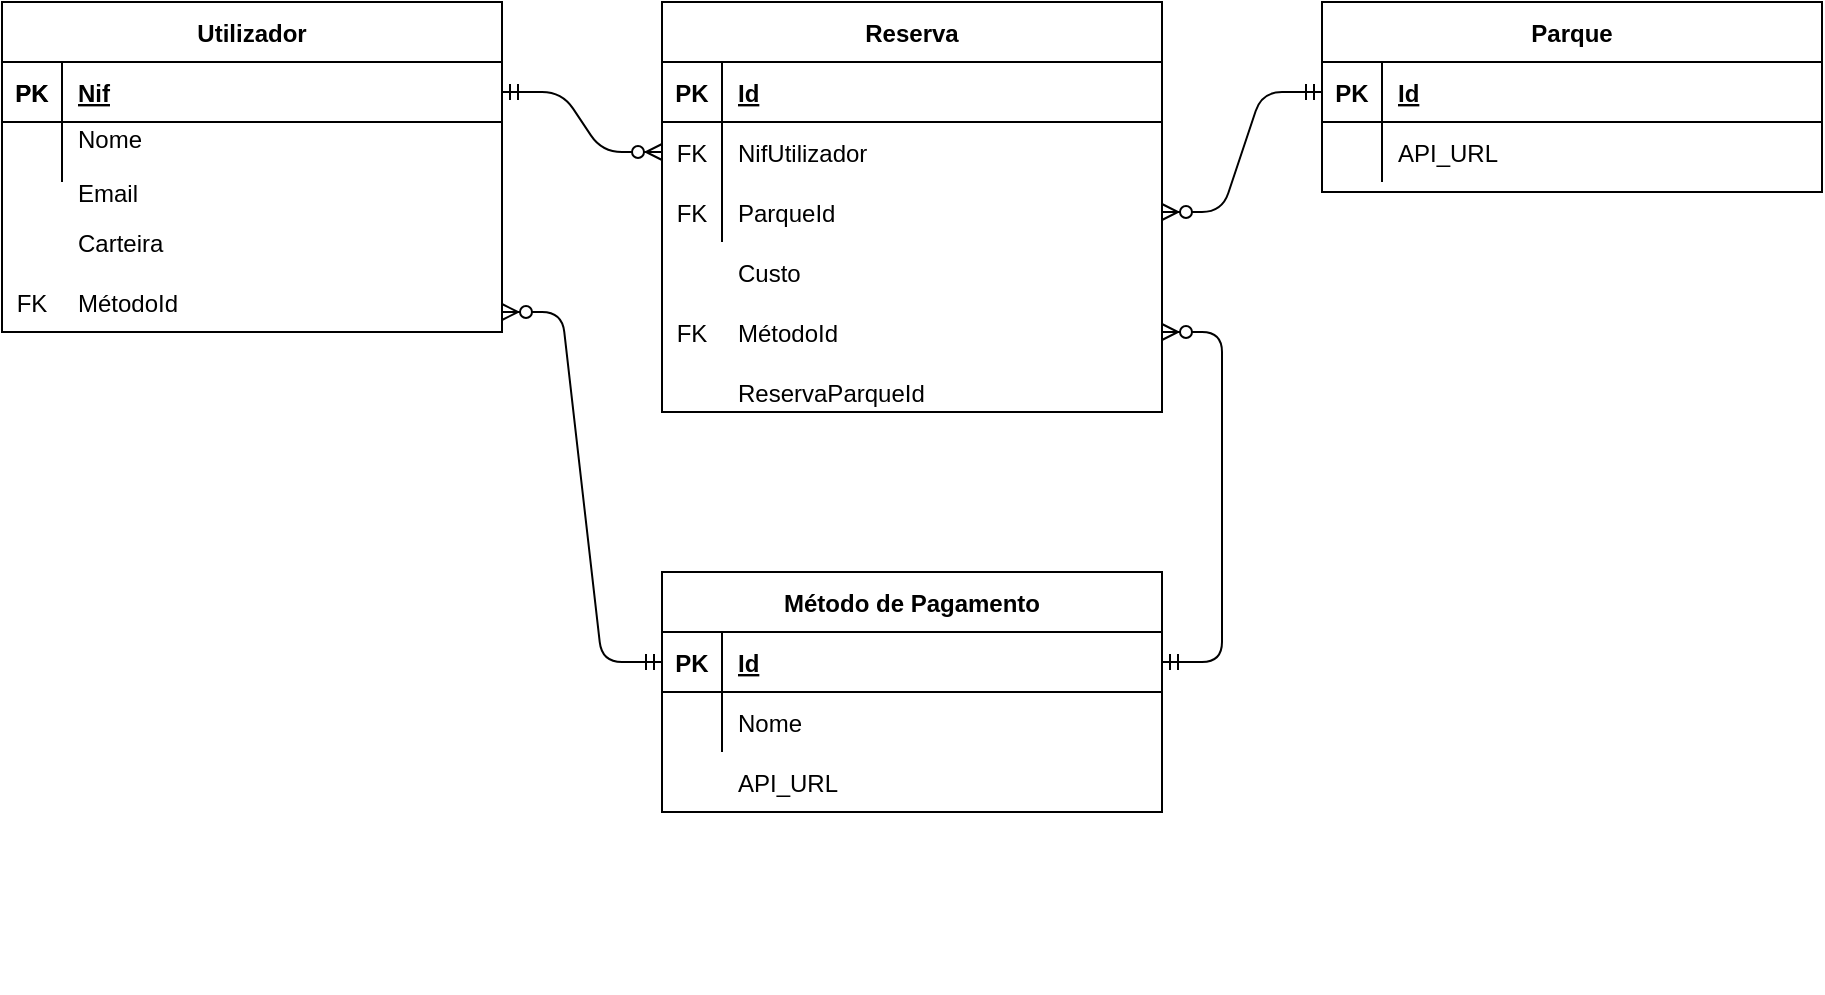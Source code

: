 <mxfile version="14.1.8" type="device"><diagram id="R2lEEEUBdFMjLlhIrx00" name="Page-1"><mxGraphModel dx="1744" dy="1667" grid="1" gridSize="10" guides="1" tooltips="1" connect="1" arrows="1" fold="1" page="1" pageScale="1" pageWidth="850" pageHeight="1100" math="0" shadow="0" extFonts="Permanent Marker^https://fonts.googleapis.com/css?family=Permanent+Marker"><root><mxCell id="0"/><mxCell id="1" parent="0"/><mxCell id="C-vyLk0tnHw3VtMMgP7b-13" value="Reserva" style="shape=table;startSize=30;container=1;collapsible=1;childLayout=tableLayout;fixedRows=1;rowLines=0;fontStyle=1;align=center;resizeLast=1;" parent="1" vertex="1"><mxGeometry x="80" y="-15" width="250" height="205" as="geometry"/></mxCell><mxCell id="C-vyLk0tnHw3VtMMgP7b-14" value="" style="shape=partialRectangle;collapsible=0;dropTarget=0;pointerEvents=0;fillColor=none;points=[[0,0.5],[1,0.5]];portConstraint=eastwest;top=0;left=0;right=0;bottom=1;" parent="C-vyLk0tnHw3VtMMgP7b-13" vertex="1"><mxGeometry y="30" width="250" height="30" as="geometry"/></mxCell><mxCell id="C-vyLk0tnHw3VtMMgP7b-15" value="PK" style="shape=partialRectangle;overflow=hidden;connectable=0;fillColor=none;top=0;left=0;bottom=0;right=0;fontStyle=1;" parent="C-vyLk0tnHw3VtMMgP7b-14" vertex="1"><mxGeometry width="30" height="30" as="geometry"/></mxCell><mxCell id="C-vyLk0tnHw3VtMMgP7b-16" value="Id" style="shape=partialRectangle;overflow=hidden;connectable=0;fillColor=none;top=0;left=0;bottom=0;right=0;align=left;spacingLeft=6;fontStyle=5;" parent="C-vyLk0tnHw3VtMMgP7b-14" vertex="1"><mxGeometry x="30" width="220" height="30" as="geometry"/></mxCell><mxCell id="C-vyLk0tnHw3VtMMgP7b-17" value="" style="shape=partialRectangle;collapsible=0;dropTarget=0;pointerEvents=0;fillColor=none;points=[[0,0.5],[1,0.5]];portConstraint=eastwest;top=0;left=0;right=0;bottom=0;" parent="C-vyLk0tnHw3VtMMgP7b-13" vertex="1"><mxGeometry y="60" width="250" height="30" as="geometry"/></mxCell><mxCell id="C-vyLk0tnHw3VtMMgP7b-18" value="FK" style="shape=partialRectangle;overflow=hidden;connectable=0;fillColor=none;top=0;left=0;bottom=0;right=0;" parent="C-vyLk0tnHw3VtMMgP7b-17" vertex="1"><mxGeometry width="30" height="30" as="geometry"/></mxCell><mxCell id="C-vyLk0tnHw3VtMMgP7b-19" value="NifUtilizador" style="shape=partialRectangle;overflow=hidden;connectable=0;fillColor=none;top=0;left=0;bottom=0;right=0;align=left;spacingLeft=6;" parent="C-vyLk0tnHw3VtMMgP7b-17" vertex="1"><mxGeometry x="30" width="220" height="30" as="geometry"/></mxCell><mxCell id="C-vyLk0tnHw3VtMMgP7b-20" value="" style="shape=partialRectangle;collapsible=0;dropTarget=0;pointerEvents=0;fillColor=none;points=[[0,0.5],[1,0.5]];portConstraint=eastwest;top=0;left=0;right=0;bottom=0;" parent="C-vyLk0tnHw3VtMMgP7b-13" vertex="1"><mxGeometry y="90" width="250" height="30" as="geometry"/></mxCell><mxCell id="C-vyLk0tnHw3VtMMgP7b-21" value="" style="shape=partialRectangle;overflow=hidden;connectable=0;fillColor=none;top=0;left=0;bottom=0;right=0;" parent="C-vyLk0tnHw3VtMMgP7b-20" vertex="1"><mxGeometry width="30" height="30" as="geometry"/></mxCell><mxCell id="C-vyLk0tnHw3VtMMgP7b-22" value="ParqueId" style="shape=partialRectangle;overflow=hidden;connectable=0;fillColor=none;top=0;left=0;bottom=0;right=0;align=left;spacingLeft=6;" parent="C-vyLk0tnHw3VtMMgP7b-20" vertex="1"><mxGeometry x="30" width="220" height="30" as="geometry"/></mxCell><mxCell id="C-vyLk0tnHw3VtMMgP7b-23" value="Utilizador" style="shape=table;startSize=30;container=1;collapsible=1;childLayout=tableLayout;fixedRows=1;rowLines=0;fontStyle=1;align=center;resizeLast=1;" parent="1" vertex="1"><mxGeometry x="-250" y="-15" width="250" height="165" as="geometry"/></mxCell><mxCell id="C-vyLk0tnHw3VtMMgP7b-24" value="" style="shape=partialRectangle;collapsible=0;dropTarget=0;pointerEvents=0;fillColor=none;points=[[0,0.5],[1,0.5]];portConstraint=eastwest;top=0;left=0;right=0;bottom=1;" parent="C-vyLk0tnHw3VtMMgP7b-23" vertex="1"><mxGeometry y="30" width="250" height="30" as="geometry"/></mxCell><mxCell id="C-vyLk0tnHw3VtMMgP7b-25" value="PK" style="shape=partialRectangle;overflow=hidden;connectable=0;fillColor=none;top=0;left=0;bottom=0;right=0;fontStyle=1;" parent="C-vyLk0tnHw3VtMMgP7b-24" vertex="1"><mxGeometry width="30" height="30" as="geometry"/></mxCell><mxCell id="C-vyLk0tnHw3VtMMgP7b-26" value="Nif" style="shape=partialRectangle;overflow=hidden;connectable=0;fillColor=none;top=0;left=0;bottom=0;right=0;align=left;spacingLeft=6;fontStyle=5;" parent="C-vyLk0tnHw3VtMMgP7b-24" vertex="1"><mxGeometry x="30" width="220" height="30" as="geometry"/></mxCell><mxCell id="C-vyLk0tnHw3VtMMgP7b-27" value="" style="shape=partialRectangle;collapsible=0;dropTarget=0;pointerEvents=0;fillColor=none;points=[[0,0.5],[1,0.5]];portConstraint=eastwest;top=0;left=0;right=0;bottom=0;" parent="C-vyLk0tnHw3VtMMgP7b-23" vertex="1"><mxGeometry y="60" width="250" height="30" as="geometry"/></mxCell><mxCell id="C-vyLk0tnHw3VtMMgP7b-28" value="" style="shape=partialRectangle;overflow=hidden;connectable=0;fillColor=none;top=0;left=0;bottom=0;right=0;" parent="C-vyLk0tnHw3VtMMgP7b-27" vertex="1"><mxGeometry width="30" height="30" as="geometry"/></mxCell><mxCell id="C-vyLk0tnHw3VtMMgP7b-29" value="Nome&#10;" style="shape=partialRectangle;overflow=hidden;connectable=0;fillColor=none;top=0;left=0;bottom=0;right=0;align=left;spacingLeft=6;" parent="C-vyLk0tnHw3VtMMgP7b-27" vertex="1"><mxGeometry x="30" width="220" height="30" as="geometry"/></mxCell><mxCell id="uPfniMxNRSNs1C-RDcd4-1" value="Email" style="shape=partialRectangle;overflow=hidden;connectable=0;fillColor=none;top=0;left=0;bottom=0;right=0;align=left;spacingLeft=6;" parent="1" vertex="1"><mxGeometry x="-220" y="65" width="220" height="30" as="geometry"/></mxCell><mxCell id="uPfniMxNRSNs1C-RDcd4-10" value="FK" style="shape=partialRectangle;overflow=hidden;connectable=0;fillColor=none;top=0;left=0;bottom=0;right=0;" parent="1" vertex="1"><mxGeometry x="80" y="75" width="30" height="30" as="geometry"/></mxCell><mxCell id="uPfniMxNRSNs1C-RDcd4-38" value="" style="edgeStyle=entityRelationEdgeStyle;fontSize=12;html=1;endArrow=ERzeroToMany;startArrow=ERmandOne;entryX=0;entryY=0.5;entryDx=0;entryDy=0;startFill=0;endFill=1;exitX=1;exitY=0.5;exitDx=0;exitDy=0;" parent="1" source="C-vyLk0tnHw3VtMMgP7b-24" target="C-vyLk0tnHw3VtMMgP7b-17" edge="1"><mxGeometry width="100" height="100" relative="1" as="geometry"><mxPoint x="-40" y="30" as="sourcePoint"/><mxPoint x="50" y="-40" as="targetPoint"/></mxGeometry></mxCell><mxCell id="H_MGkfjJHt6eu8A_M0wW-10" value="Custo" style="shape=partialRectangle;overflow=hidden;connectable=0;fillColor=none;top=0;left=0;bottom=0;right=0;align=left;spacingLeft=6;" parent="1" vertex="1"><mxGeometry x="110" y="105" width="220" height="30" as="geometry"/></mxCell><mxCell id="H_MGkfjJHt6eu8A_M0wW-11" value="Carteira" style="shape=partialRectangle;overflow=hidden;connectable=0;fillColor=none;top=0;left=0;bottom=0;right=0;align=left;spacingLeft=6;" parent="1" vertex="1"><mxGeometry x="-220" y="90" width="220" height="30" as="geometry"/></mxCell><mxCell id="H_MGkfjJHt6eu8A_M0wW-12" value="MétodoId" style="shape=partialRectangle;overflow=hidden;connectable=0;fillColor=none;top=0;left=0;bottom=0;right=0;align=left;spacingLeft=6;" parent="1" vertex="1"><mxGeometry x="110" y="135" width="220" height="30" as="geometry"/></mxCell><mxCell id="H_MGkfjJHt6eu8A_M0wW-13" value="MétodoId" style="shape=partialRectangle;overflow=hidden;connectable=0;fillColor=none;top=0;left=0;bottom=0;right=0;align=left;spacingLeft=6;" parent="1" vertex="1"><mxGeometry x="-220" y="120" width="220" height="30" as="geometry"/></mxCell><mxCell id="H_MGkfjJHt6eu8A_M0wW-34" value="PK" style="shape=partialRectangle;overflow=hidden;connectable=0;fillColor=none;top=0;left=0;bottom=0;right=0;fontStyle=1;" parent="1" vertex="1"><mxGeometry x="-250" y="15" width="30" height="30" as="geometry"/></mxCell><mxCell id="H_MGkfjJHt6eu8A_M0wW-35" value="" style="shape=partialRectangle;overflow=hidden;connectable=0;fillColor=none;top=0;left=0;bottom=0;right=0;" parent="1" vertex="1"><mxGeometry x="-250" y="45" width="30" height="30" as="geometry"/></mxCell><mxCell id="H_MGkfjJHt6eu8A_M0wW-111" value="Parque" style="shape=table;startSize=30;container=1;collapsible=1;childLayout=tableLayout;fixedRows=1;rowLines=0;fontStyle=1;align=center;resizeLast=1;" parent="1" vertex="1"><mxGeometry x="410" y="-15" width="250" height="95" as="geometry"/></mxCell><mxCell id="H_MGkfjJHt6eu8A_M0wW-112" value="" style="shape=partialRectangle;collapsible=0;dropTarget=0;pointerEvents=0;fillColor=none;points=[[0,0.5],[1,0.5]];portConstraint=eastwest;top=0;left=0;right=0;bottom=1;" parent="H_MGkfjJHt6eu8A_M0wW-111" vertex="1"><mxGeometry y="30" width="250" height="30" as="geometry"/></mxCell><mxCell id="H_MGkfjJHt6eu8A_M0wW-113" value="PK" style="shape=partialRectangle;overflow=hidden;connectable=0;fillColor=none;top=0;left=0;bottom=0;right=0;fontStyle=1;" parent="H_MGkfjJHt6eu8A_M0wW-112" vertex="1"><mxGeometry width="30" height="30" as="geometry"/></mxCell><mxCell id="H_MGkfjJHt6eu8A_M0wW-114" value="Id" style="shape=partialRectangle;overflow=hidden;connectable=0;fillColor=none;top=0;left=0;bottom=0;right=0;align=left;spacingLeft=6;fontStyle=5;" parent="H_MGkfjJHt6eu8A_M0wW-112" vertex="1"><mxGeometry x="30" width="220" height="30" as="geometry"/></mxCell><mxCell id="H_MGkfjJHt6eu8A_M0wW-115" value="" style="shape=partialRectangle;collapsible=0;dropTarget=0;pointerEvents=0;fillColor=none;points=[[0,0.5],[1,0.5]];portConstraint=eastwest;top=0;left=0;right=0;bottom=0;" parent="H_MGkfjJHt6eu8A_M0wW-111" vertex="1"><mxGeometry y="60" width="250" height="30" as="geometry"/></mxCell><mxCell id="H_MGkfjJHt6eu8A_M0wW-116" value="" style="shape=partialRectangle;overflow=hidden;connectable=0;fillColor=none;top=0;left=0;bottom=0;right=0;" parent="H_MGkfjJHt6eu8A_M0wW-115" vertex="1"><mxGeometry width="30" height="30" as="geometry"/></mxCell><mxCell id="H_MGkfjJHt6eu8A_M0wW-117" value="" style="shape=partialRectangle;overflow=hidden;connectable=0;fillColor=none;top=0;left=0;bottom=0;right=0;align=left;spacingLeft=6;" parent="H_MGkfjJHt6eu8A_M0wW-115" vertex="1"><mxGeometry x="30" width="220" height="30" as="geometry"/></mxCell><mxCell id="H_MGkfjJHt6eu8A_M0wW-118" value="" style="shape=partialRectangle;overflow=hidden;connectable=0;fillColor=none;top=0;left=0;bottom=0;right=0;align=left;spacingLeft=6;" parent="1" vertex="1"><mxGeometry x="-240" y="420" width="220" height="30" as="geometry"/></mxCell><mxCell id="H_MGkfjJHt6eu8A_M0wW-120" value="" style="shape=partialRectangle;overflow=hidden;connectable=0;fillColor=none;top=0;left=0;bottom=0;right=0;align=left;spacingLeft=6;" parent="1" vertex="1"><mxGeometry x="-240" y="450" width="220" height="30" as="geometry"/></mxCell><mxCell id="y2zFeEls5KG-QXAh1viX-1" value="API_URL" style="shape=partialRectangle;overflow=hidden;connectable=0;fillColor=none;top=0;left=0;bottom=0;right=0;align=left;spacingLeft=6;" parent="1" vertex="1"><mxGeometry x="440" y="45" width="220" height="30" as="geometry"/></mxCell><mxCell id="VtBUJFhKD9UVIZgG9fQY-17" value="Método de Pagamento" style="shape=table;startSize=30;container=1;collapsible=1;childLayout=tableLayout;fixedRows=1;rowLines=0;fontStyle=1;align=center;resizeLast=1;" parent="1" vertex="1"><mxGeometry x="80" y="270" width="250" height="120" as="geometry"/></mxCell><mxCell id="VtBUJFhKD9UVIZgG9fQY-18" value="" style="shape=partialRectangle;collapsible=0;dropTarget=0;pointerEvents=0;fillColor=none;points=[[0,0.5],[1,0.5]];portConstraint=eastwest;top=0;left=0;right=0;bottom=1;" parent="VtBUJFhKD9UVIZgG9fQY-17" vertex="1"><mxGeometry y="30" width="250" height="30" as="geometry"/></mxCell><mxCell id="VtBUJFhKD9UVIZgG9fQY-19" value="PK" style="shape=partialRectangle;overflow=hidden;connectable=0;fillColor=none;top=0;left=0;bottom=0;right=0;fontStyle=1;" parent="VtBUJFhKD9UVIZgG9fQY-18" vertex="1"><mxGeometry width="30" height="30" as="geometry"/></mxCell><mxCell id="VtBUJFhKD9UVIZgG9fQY-20" value="Id" style="shape=partialRectangle;overflow=hidden;connectable=0;fillColor=none;top=0;left=0;bottom=0;right=0;align=left;spacingLeft=6;fontStyle=5;" parent="VtBUJFhKD9UVIZgG9fQY-18" vertex="1"><mxGeometry x="30" width="220" height="30" as="geometry"/></mxCell><mxCell id="VtBUJFhKD9UVIZgG9fQY-21" value="" style="shape=partialRectangle;collapsible=0;dropTarget=0;pointerEvents=0;fillColor=none;points=[[0,0.5],[1,0.5]];portConstraint=eastwest;top=0;left=0;right=0;bottom=0;" parent="VtBUJFhKD9UVIZgG9fQY-17" vertex="1"><mxGeometry y="60" width="250" height="30" as="geometry"/></mxCell><mxCell id="VtBUJFhKD9UVIZgG9fQY-22" value="" style="shape=partialRectangle;overflow=hidden;connectable=0;fillColor=none;top=0;left=0;bottom=0;right=0;" parent="VtBUJFhKD9UVIZgG9fQY-21" vertex="1"><mxGeometry width="30" height="30" as="geometry"/></mxCell><mxCell id="VtBUJFhKD9UVIZgG9fQY-23" value="Nome" style="shape=partialRectangle;overflow=hidden;connectable=0;fillColor=none;top=0;left=0;bottom=0;right=0;align=left;spacingLeft=6;" parent="VtBUJFhKD9UVIZgG9fQY-21" vertex="1"><mxGeometry x="30" width="220" height="30" as="geometry"/></mxCell><mxCell id="VtBUJFhKD9UVIZgG9fQY-26" value="FK" style="shape=partialRectangle;overflow=hidden;connectable=0;fillColor=none;top=0;left=0;bottom=0;right=0;" parent="1" vertex="1"><mxGeometry x="80" y="135" width="30" height="30" as="geometry"/></mxCell><mxCell id="VtBUJFhKD9UVIZgG9fQY-29" value="" style="edgeStyle=entityRelationEdgeStyle;fontSize=12;html=1;endArrow=ERmandOne;startArrow=ERzeroToMany;startFill=1;endFill=0;entryX=0;entryY=0.5;entryDx=0;entryDy=0;" parent="1" edge="1" target="VtBUJFhKD9UVIZgG9fQY-18"><mxGeometry width="100" height="100" relative="1" as="geometry"><mxPoint y="140" as="sourcePoint"/><mxPoint x="80" y="-245" as="targetPoint"/></mxGeometry></mxCell><mxCell id="VtBUJFhKD9UVIZgG9fQY-30" value="" style="edgeStyle=entityRelationEdgeStyle;fontSize=12;html=1;endArrow=ERmandOne;startArrow=ERzeroToMany;entryX=1;entryY=0.5;entryDx=0;entryDy=0;startFill=1;endFill=0;" parent="1" target="VtBUJFhKD9UVIZgG9fQY-18" edge="1"><mxGeometry width="100" height="100" relative="1" as="geometry"><mxPoint x="330" y="150" as="sourcePoint"/><mxPoint x="525" y="-110" as="targetPoint"/></mxGeometry></mxCell><mxCell id="VtBUJFhKD9UVIZgG9fQY-31" value="FK" style="shape=partialRectangle;overflow=hidden;connectable=0;fillColor=none;top=0;left=0;bottom=0;right=0;" parent="1" vertex="1"><mxGeometry x="-250" y="120" width="30" height="30" as="geometry"/></mxCell><mxCell id="lcicw5WhmbjZJDbnkrp3-1" value="" style="edgeStyle=entityRelationEdgeStyle;fontSize=12;html=1;endArrow=ERmandOne;endFill=0;startArrow=ERzeroToMany;exitX=1;exitY=0.5;exitDx=0;exitDy=0;startFill=1;entryX=0;entryY=0.5;entryDx=0;entryDy=0;" edge="1" parent="1" source="C-vyLk0tnHw3VtMMgP7b-20" target="H_MGkfjJHt6eu8A_M0wW-112"><mxGeometry width="100" height="100" relative="1" as="geometry"><mxPoint x="390" y="125" as="sourcePoint"/><mxPoint x="490" y="25" as="targetPoint"/></mxGeometry></mxCell><mxCell id="lcicw5WhmbjZJDbnkrp3-2" value="ReservaParqueId" style="shape=partialRectangle;overflow=hidden;connectable=0;fillColor=none;top=0;left=0;bottom=0;right=0;align=left;spacingLeft=6;" vertex="1" parent="1"><mxGeometry x="110" y="165" width="220" height="30" as="geometry"/></mxCell><mxCell id="lcicw5WhmbjZJDbnkrp3-4" value="API_URL" style="shape=partialRectangle;overflow=hidden;connectable=0;fillColor=none;top=0;left=0;bottom=0;right=0;align=left;spacingLeft=6;" vertex="1" parent="1"><mxGeometry x="110" y="360" width="220" height="30" as="geometry"/></mxCell></root></mxGraphModel></diagram></mxfile>